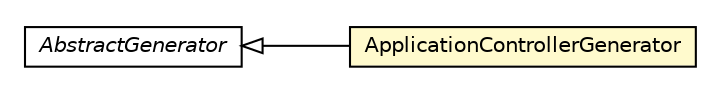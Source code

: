 #!/usr/local/bin/dot
#
# Class diagram 
# Generated by UMLGraph version R5_6-24-gf6e263 (http://www.umlgraph.org/)
#

digraph G {
	edge [fontname="Helvetica",fontsize=10,labelfontname="Helvetica",labelfontsize=10];
	node [fontname="Helvetica",fontsize=10,shape=plaintext];
	nodesep=0.25;
	ranksep=0.5;
	rankdir=LR;
	// com.gwtplatform.mvp.rebind.ApplicationControllerGenerator
	c85349 [label=<<table title="com.gwtplatform.mvp.rebind.ApplicationControllerGenerator" border="0" cellborder="1" cellspacing="0" cellpadding="2" port="p" bgcolor="lemonChiffon" href="./ApplicationControllerGenerator.html">
		<tr><td><table border="0" cellspacing="0" cellpadding="1">
<tr><td align="center" balign="center"> ApplicationControllerGenerator </td></tr>
		</table></td></tr>
		</table>>, URL="./ApplicationControllerGenerator.html", fontname="Helvetica", fontcolor="black", fontsize=10.0];
	// com.gwtplatform.mvp.rebind.AbstractGenerator
	c85353 [label=<<table title="com.gwtplatform.mvp.rebind.AbstractGenerator" border="0" cellborder="1" cellspacing="0" cellpadding="2" port="p" href="./AbstractGenerator.html">
		<tr><td><table border="0" cellspacing="0" cellpadding="1">
<tr><td align="center" balign="center"><font face="Helvetica-Oblique"> AbstractGenerator </font></td></tr>
		</table></td></tr>
		</table>>, URL="./AbstractGenerator.html", fontname="Helvetica", fontcolor="black", fontsize=10.0];
	//com.gwtplatform.mvp.rebind.ApplicationControllerGenerator extends com.gwtplatform.mvp.rebind.AbstractGenerator
	c85353:p -> c85349:p [dir=back,arrowtail=empty];
}

